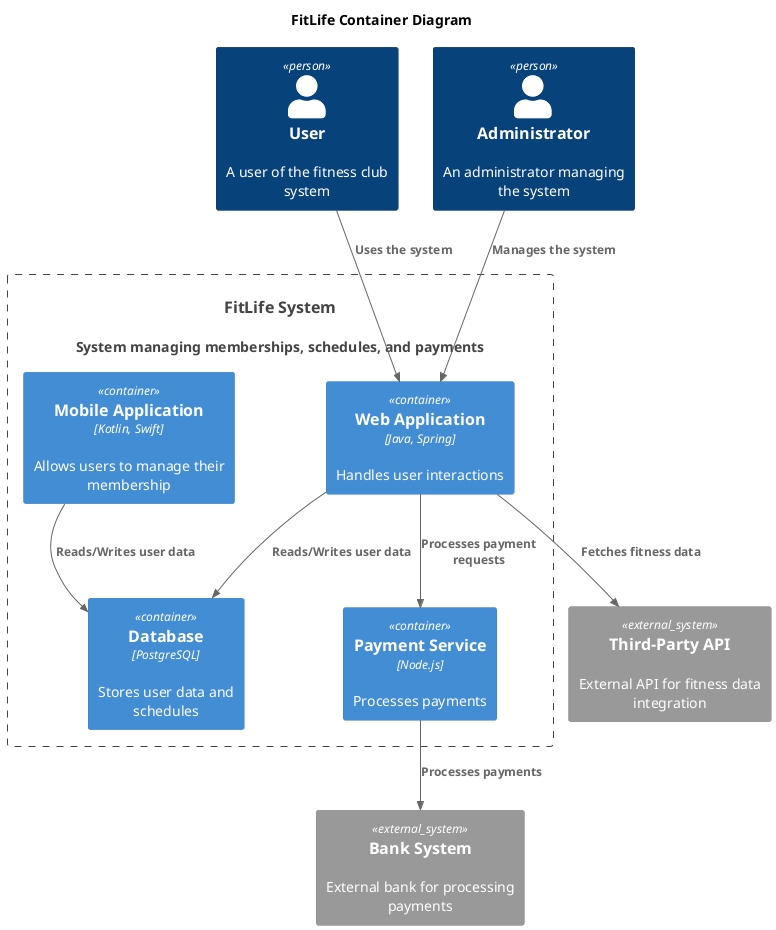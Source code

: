 @startuml FitLife_Container
title FitLife Container Diagram

top to bottom direction

!include <C4/C4_Container>

Person(user, "User", "A user of the fitness club system")
Person(admin, "Administrator", "An administrator managing the system")
System(FitLifeSystem, "FitLife System", "System managing memberships, schedules, and payments")

Container_Boundary(FitLifeSystem, "FitLife System") {
  Container(WebApp, "Web Application", "Java, Spring", "Handles user interactions")
  Container(MobileApp, "Mobile Application", "Kotlin, Swift", "Allows users to manage their membership")
  Container(PaymentService, "Payment Service", "Node.js", "Processes payments")
  Container(Database, "Database", "PostgreSQL", "Stores user data and schedules")
}

System_Ext(api, "Third-Party API", "External API for fitness data integration")
System_Ext(bank, "Bank System", "External bank for processing payments")

Rel(user, WebApp, "Uses the system")
Rel(admin, WebApp, "Manages the system")
Rel(WebApp, PaymentService, "Processes payment requests")
Rel(PaymentService, bank, "Processes payments")
Rel(WebApp, Database, "Reads/Writes user data")
Rel(MobileApp, Database, "Reads/Writes user data")
Rel(WebApp, api, "Fetches fitness data")

@enduml
